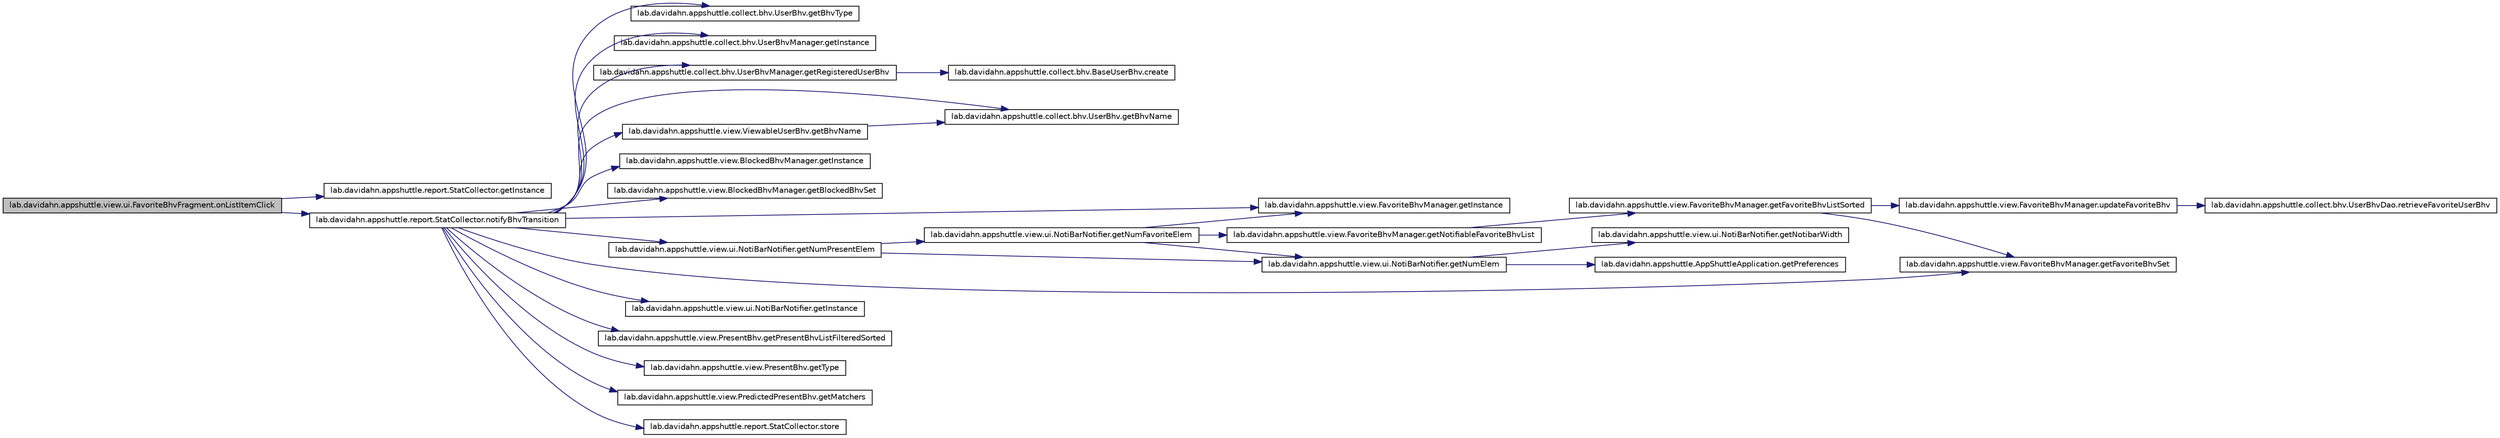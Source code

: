 digraph G
{
 // INTERACTIVE_SVG=YES
  edge [fontname="Helvetica",fontsize="10",labelfontname="Helvetica",labelfontsize="10"];
  node [fontname="Helvetica",fontsize="10",shape=record];
  rankdir="LR";
  Node1 [label="lab.davidahn.appshuttle.view.ui.FavoriteBhvFragment.onListItemClick",height=0.2,width=0.4,color="black", fillcolor="grey75", style="filled" fontcolor="black"];
  Node1 -> Node2 [color="midnightblue",fontsize="10",style="solid",fontname="Helvetica"];
  Node2 [label="lab.davidahn.appshuttle.report.StatCollector.getInstance",height=0.2,width=0.4,color="black", fillcolor="white", style="filled",URL="$classlab_1_1davidahn_1_1appshuttle_1_1report_1_1_stat_collector.html#a6888b8e6a7dd95e31d36081095cc0341"];
  Node1 -> Node3 [color="midnightblue",fontsize="10",style="solid",fontname="Helvetica"];
  Node3 [label="lab.davidahn.appshuttle.report.StatCollector.notifyBhvTransition",height=0.2,width=0.4,color="black", fillcolor="white", style="filled",URL="$classlab_1_1davidahn_1_1appshuttle_1_1report_1_1_stat_collector.html#a5bd75c6d139e4eca7332a424e2d346bc"];
  Node3 -> Node4 [color="midnightblue",fontsize="10",style="solid",fontname="Helvetica"];
  Node4 [label="lab.davidahn.appshuttle.collect.bhv.UserBhv.getBhvType",height=0.2,width=0.4,color="black", fillcolor="white", style="filled",URL="$interfacelab_1_1davidahn_1_1appshuttle_1_1collect_1_1bhv_1_1_user_bhv.html#aa40041afff60cca4cb2b7351bc4614bb"];
  Node3 -> Node5 [color="midnightblue",fontsize="10",style="solid",fontname="Helvetica"];
  Node5 [label="lab.davidahn.appshuttle.collect.bhv.UserBhvManager.getInstance",height=0.2,width=0.4,color="black", fillcolor="white", style="filled",URL="$classlab_1_1davidahn_1_1appshuttle_1_1collect_1_1bhv_1_1_user_bhv_manager.html#a9078af0ba22cb926a05332d15bddcf65"];
  Node3 -> Node6 [color="midnightblue",fontsize="10",style="solid",fontname="Helvetica"];
  Node6 [label="lab.davidahn.appshuttle.collect.bhv.UserBhvManager.getRegisteredUserBhv",height=0.2,width=0.4,color="black", fillcolor="white", style="filled",URL="$classlab_1_1davidahn_1_1appshuttle_1_1collect_1_1bhv_1_1_user_bhv_manager.html#a75593d51cbe273dfb50d6c8cdcc800d7"];
  Node6 -> Node7 [color="midnightblue",fontsize="10",style="solid",fontname="Helvetica"];
  Node7 [label="lab.davidahn.appshuttle.collect.bhv.BaseUserBhv.create",height=0.2,width=0.4,color="black", fillcolor="white", style="filled",URL="$classlab_1_1davidahn_1_1appshuttle_1_1collect_1_1bhv_1_1_base_user_bhv.html#a2b8ccb431e222ea8162e3ffaec88e5be"];
  Node3 -> Node8 [color="midnightblue",fontsize="10",style="solid",fontname="Helvetica"];
  Node8 [label="lab.davidahn.appshuttle.collect.bhv.UserBhv.getBhvName",height=0.2,width=0.4,color="black", fillcolor="white", style="filled",URL="$interfacelab_1_1davidahn_1_1appshuttle_1_1collect_1_1bhv_1_1_user_bhv.html#a16c8cfa47dc39ba10e931c730295a3f3"];
  Node3 -> Node9 [color="midnightblue",fontsize="10",style="solid",fontname="Helvetica"];
  Node9 [label="lab.davidahn.appshuttle.view.BlockedBhvManager.getInstance",height=0.2,width=0.4,color="black", fillcolor="white", style="filled",URL="$classlab_1_1davidahn_1_1appshuttle_1_1view_1_1_blocked_bhv_manager.html#aa1653bd9d6f56293bcbfa9dafd017dd0"];
  Node3 -> Node10 [color="midnightblue",fontsize="10",style="solid",fontname="Helvetica"];
  Node10 [label="lab.davidahn.appshuttle.view.BlockedBhvManager.getBlockedBhvSet",height=0.2,width=0.4,color="black", fillcolor="white", style="filled",URL="$classlab_1_1davidahn_1_1appshuttle_1_1view_1_1_blocked_bhv_manager.html#a200d33e8f25498abf577c410e671f86d"];
  Node3 -> Node11 [color="midnightblue",fontsize="10",style="solid",fontname="Helvetica"];
  Node11 [label="lab.davidahn.appshuttle.view.FavoriteBhvManager.getInstance",height=0.2,width=0.4,color="black", fillcolor="white", style="filled",URL="$classlab_1_1davidahn_1_1appshuttle_1_1view_1_1_favorite_bhv_manager.html#ab92b1c857b0fdd635723335be0bde5e7"];
  Node3 -> Node12 [color="midnightblue",fontsize="10",style="solid",fontname="Helvetica"];
  Node12 [label="lab.davidahn.appshuttle.view.FavoriteBhvManager.getFavoriteBhvSet",height=0.2,width=0.4,color="black", fillcolor="white", style="filled",URL="$classlab_1_1davidahn_1_1appshuttle_1_1view_1_1_favorite_bhv_manager.html#ab20144f0da1fe5a22731ac49d6c5c05a"];
  Node3 -> Node13 [color="midnightblue",fontsize="10",style="solid",fontname="Helvetica"];
  Node13 [label="lab.davidahn.appshuttle.view.ui.NotiBarNotifier.getInstance",height=0.2,width=0.4,color="black", fillcolor="white", style="filled",URL="$classlab_1_1davidahn_1_1appshuttle_1_1view_1_1ui_1_1_noti_bar_notifier.html#a2004b7944bd5e95dd9d211d1772821af"];
  Node3 -> Node14 [color="midnightblue",fontsize="10",style="solid",fontname="Helvetica"];
  Node14 [label="lab.davidahn.appshuttle.view.ui.NotiBarNotifier.getNumPresentElem",height=0.2,width=0.4,color="black", fillcolor="white", style="filled",URL="$classlab_1_1davidahn_1_1appshuttle_1_1view_1_1ui_1_1_noti_bar_notifier.html#a8a5436babc39125176f8837ecd9b33b1"];
  Node14 -> Node15 [color="midnightblue",fontsize="10",style="solid",fontname="Helvetica"];
  Node15 [label="lab.davidahn.appshuttle.view.ui.NotiBarNotifier.getNumElem",height=0.2,width=0.4,color="black", fillcolor="white", style="filled",URL="$classlab_1_1davidahn_1_1appshuttle_1_1view_1_1ui_1_1_noti_bar_notifier.html#ae9ddd6bb783d361bc8b7c7f88625255f"];
  Node15 -> Node16 [color="midnightblue",fontsize="10",style="solid",fontname="Helvetica"];
  Node16 [label="lab.davidahn.appshuttle.AppShuttleApplication.getPreferences",height=0.2,width=0.4,color="black", fillcolor="white", style="filled",URL="$classlab_1_1davidahn_1_1appshuttle_1_1_app_shuttle_application.html#ae46ed63b120534585fb15e7d5ed5593a"];
  Node15 -> Node17 [color="midnightblue",fontsize="10",style="solid",fontname="Helvetica"];
  Node17 [label="lab.davidahn.appshuttle.view.ui.NotiBarNotifier.getNotibarWidth",height=0.2,width=0.4,color="black", fillcolor="white", style="filled",URL="$classlab_1_1davidahn_1_1appshuttle_1_1view_1_1ui_1_1_noti_bar_notifier.html#a6ea620431f38a93a4937640b3d00a861"];
  Node14 -> Node18 [color="midnightblue",fontsize="10",style="solid",fontname="Helvetica"];
  Node18 [label="lab.davidahn.appshuttle.view.ui.NotiBarNotifier.getNumFavoriteElem",height=0.2,width=0.4,color="black", fillcolor="white", style="filled",URL="$classlab_1_1davidahn_1_1appshuttle_1_1view_1_1ui_1_1_noti_bar_notifier.html#a495beeed0f4480c041ee2e34023ce26b"];
  Node18 -> Node11 [color="midnightblue",fontsize="10",style="solid",fontname="Helvetica"];
  Node18 -> Node19 [color="midnightblue",fontsize="10",style="solid",fontname="Helvetica"];
  Node19 [label="lab.davidahn.appshuttle.view.FavoriteBhvManager.getNotifiableFavoriteBhvList",height=0.2,width=0.4,color="black", fillcolor="white", style="filled",URL="$classlab_1_1davidahn_1_1appshuttle_1_1view_1_1_favorite_bhv_manager.html#a93308cece9a6a14f27a3866986730e8d"];
  Node19 -> Node20 [color="midnightblue",fontsize="10",style="solid",fontname="Helvetica"];
  Node20 [label="lab.davidahn.appshuttle.view.FavoriteBhvManager.getFavoriteBhvListSorted",height=0.2,width=0.4,color="black", fillcolor="white", style="filled",URL="$classlab_1_1davidahn_1_1appshuttle_1_1view_1_1_favorite_bhv_manager.html#aba5d587e43f97309c98ccd9e4fe42ca4"];
  Node20 -> Node21 [color="midnightblue",fontsize="10",style="solid",fontname="Helvetica"];
  Node21 [label="lab.davidahn.appshuttle.view.FavoriteBhvManager.updateFavoriteBhv",height=0.2,width=0.4,color="black", fillcolor="white", style="filled",URL="$classlab_1_1davidahn_1_1appshuttle_1_1view_1_1_favorite_bhv_manager.html#a512ba14af7e6330d226a026384514a8b"];
  Node21 -> Node22 [color="midnightblue",fontsize="10",style="solid",fontname="Helvetica"];
  Node22 [label="lab.davidahn.appshuttle.collect.bhv.UserBhvDao.retrieveFavoriteUserBhv",height=0.2,width=0.4,color="black", fillcolor="white", style="filled",URL="$classlab_1_1davidahn_1_1appshuttle_1_1collect_1_1bhv_1_1_user_bhv_dao.html#a25e1efeaeec8508360a9d8a4c417a9e1"];
  Node20 -> Node12 [color="midnightblue",fontsize="10",style="solid",fontname="Helvetica"];
  Node18 -> Node15 [color="midnightblue",fontsize="10",style="solid",fontname="Helvetica"];
  Node3 -> Node23 [color="midnightblue",fontsize="10",style="solid",fontname="Helvetica"];
  Node23 [label="lab.davidahn.appshuttle.view.PresentBhv.getPresentBhvListFilteredSorted",height=0.2,width=0.4,color="black", fillcolor="white", style="filled",URL="$classlab_1_1davidahn_1_1appshuttle_1_1view_1_1_present_bhv.html#ac9d26eaa561598f2feeadd2fa8aa9b1e"];
  Node3 -> Node24 [color="midnightblue",fontsize="10",style="solid",fontname="Helvetica"];
  Node24 [label="lab.davidahn.appshuttle.view.ViewableUserBhv.getBhvName",height=0.2,width=0.4,color="black", fillcolor="white", style="filled",URL="$classlab_1_1davidahn_1_1appshuttle_1_1view_1_1_viewable_user_bhv.html#a956879b6b47ea49ee3f9a12f5fdd55db"];
  Node24 -> Node8 [color="midnightblue",fontsize="10",style="solid",fontname="Helvetica"];
  Node3 -> Node25 [color="midnightblue",fontsize="10",style="solid",fontname="Helvetica"];
  Node25 [label="lab.davidahn.appshuttle.view.PresentBhv.getType",height=0.2,width=0.4,color="black", fillcolor="white", style="filled",URL="$classlab_1_1davidahn_1_1appshuttle_1_1view_1_1_present_bhv.html#ac0e40ea3b6d9e7f048815ac850edc9c7"];
  Node3 -> Node26 [color="midnightblue",fontsize="10",style="solid",fontname="Helvetica"];
  Node26 [label="lab.davidahn.appshuttle.view.PredictedPresentBhv.getMatchers",height=0.2,width=0.4,color="black", fillcolor="white", style="filled",URL="$classlab_1_1davidahn_1_1appshuttle_1_1view_1_1_predicted_present_bhv.html#a772c9b07f6bcd47c47b376a53eccea28"];
  Node3 -> Node27 [color="midnightblue",fontsize="10",style="solid",fontname="Helvetica"];
  Node27 [label="lab.davidahn.appshuttle.report.StatCollector.store",height=0.2,width=0.4,color="black", fillcolor="white", style="filled",URL="$classlab_1_1davidahn_1_1appshuttle_1_1report_1_1_stat_collector.html#acb89a85d7cce76edf4a8da2b80e6e300"];
}
